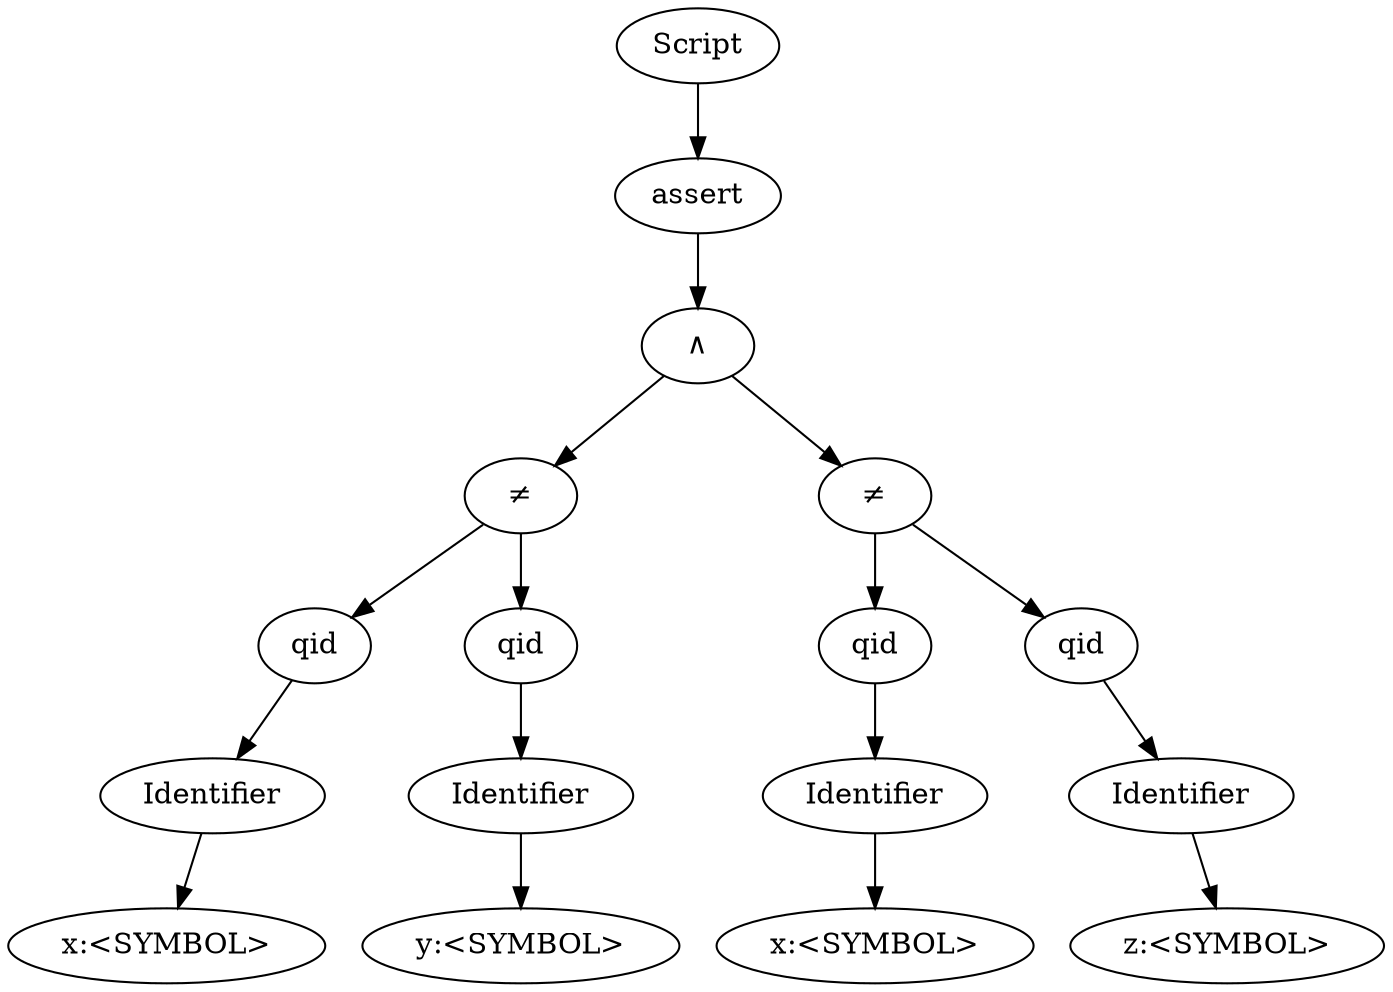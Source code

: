 digraph G { 
"0" [label="Script"];
"1" [label="assert"];
"0" -> "1";
"2" [label="&and;"];
"1" -> "2";
"3" [label="&ne;"];
"2" -> "3";
"4" [label="qid"];
"3" -> "4";
"5" [label="Identifier"];
"4" -> "5";
"6" [label="x:<SYMBOL>"];
"5" -> "6";
"7" [label="qid"];
"3" -> "7";
"8" [label="Identifier"];
"7" -> "8";
"9" [label="y:<SYMBOL>"];
"8" -> "9";
"10" [label="&ne;"];
"2" -> "10";
"11" [label="qid"];
"10" -> "11";
"12" [label="Identifier"];
"11" -> "12";
"13" [label="x:<SYMBOL>"];
"12" -> "13";
"14" [label="qid"];
"10" -> "14";
"15" [label="Identifier"];
"14" -> "15";
"16" [label="z:<SYMBOL>"];
"15" -> "16";
}
